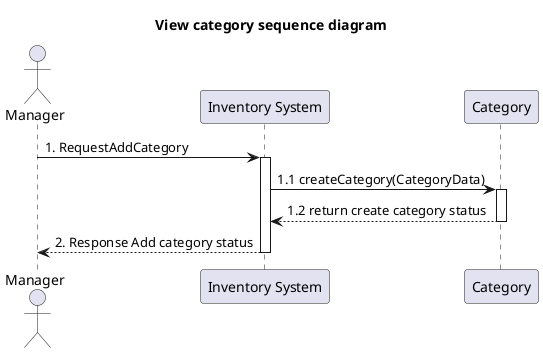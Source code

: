 @startuml
'example
title View category sequence diagram

actor Manager as actorManager
participant "Inventory System" as InventorySystem
'participant "Inventory" as classInventory
participant "Category" as classCategory


actorManager -> InventorySystem: 1. RequestAddCategory
activate InventorySystem

'-------------- START view product ---------------
InventorySystem -> classCategory: 1.1 createCategory(CategoryData)
activate classCategory

classCategory --> InventorySystem: 1.2 return create category status
deactivate classCategory

InventorySystem --> actorManager : 2. Response Add category status

deactivate InventorySystem

@enduml